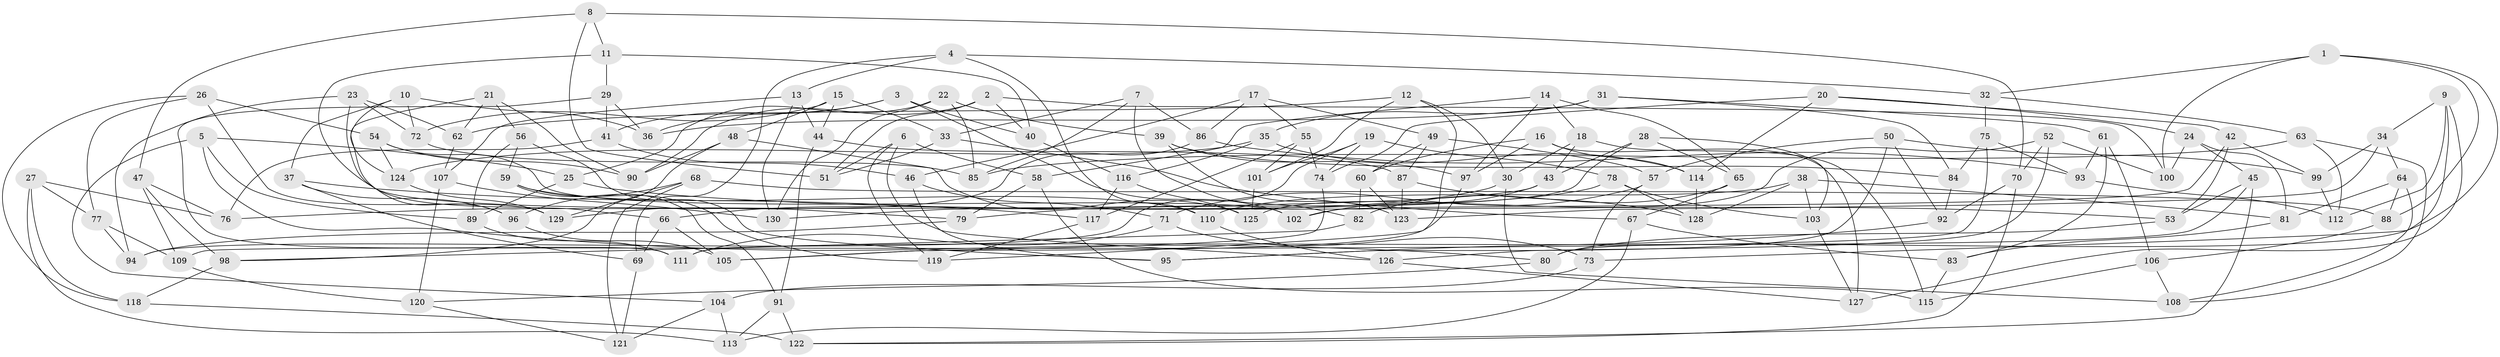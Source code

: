 // Generated by graph-tools (version 1.1) at 2025/03/03/09/25 03:03:05]
// undirected, 130 vertices, 260 edges
graph export_dot {
graph [start="1"]
  node [color=gray90,style=filled];
  1;
  2;
  3;
  4;
  5;
  6;
  7;
  8;
  9;
  10;
  11;
  12;
  13;
  14;
  15;
  16;
  17;
  18;
  19;
  20;
  21;
  22;
  23;
  24;
  25;
  26;
  27;
  28;
  29;
  30;
  31;
  32;
  33;
  34;
  35;
  36;
  37;
  38;
  39;
  40;
  41;
  42;
  43;
  44;
  45;
  46;
  47;
  48;
  49;
  50;
  51;
  52;
  53;
  54;
  55;
  56;
  57;
  58;
  59;
  60;
  61;
  62;
  63;
  64;
  65;
  66;
  67;
  68;
  69;
  70;
  71;
  72;
  73;
  74;
  75;
  76;
  77;
  78;
  79;
  80;
  81;
  82;
  83;
  84;
  85;
  86;
  87;
  88;
  89;
  90;
  91;
  92;
  93;
  94;
  95;
  96;
  97;
  98;
  99;
  100;
  101;
  102;
  103;
  104;
  105;
  106;
  107;
  108;
  109;
  110;
  111;
  112;
  113;
  114;
  115;
  116;
  117;
  118;
  119;
  120;
  121;
  122;
  123;
  124;
  125;
  126;
  127;
  128;
  129;
  130;
  1 -- 80;
  1 -- 32;
  1 -- 88;
  1 -- 100;
  2 -- 51;
  2 -- 40;
  2 -- 90;
  2 -- 100;
  3 -- 40;
  3 -- 36;
  3 -- 102;
  3 -- 41;
  4 -- 13;
  4 -- 110;
  4 -- 69;
  4 -- 32;
  5 -- 80;
  5 -- 25;
  5 -- 104;
  5 -- 89;
  6 -- 51;
  6 -- 119;
  6 -- 58;
  6 -- 126;
  7 -- 85;
  7 -- 86;
  7 -- 82;
  7 -- 33;
  8 -- 51;
  8 -- 11;
  8 -- 70;
  8 -- 47;
  9 -- 112;
  9 -- 34;
  9 -- 127;
  9 -- 73;
  10 -- 37;
  10 -- 72;
  10 -- 124;
  10 -- 36;
  11 -- 79;
  11 -- 29;
  11 -- 40;
  12 -- 62;
  12 -- 101;
  12 -- 119;
  12 -- 30;
  13 -- 107;
  13 -- 44;
  13 -- 130;
  14 -- 97;
  14 -- 18;
  14 -- 65;
  14 -- 58;
  15 -- 33;
  15 -- 48;
  15 -- 44;
  15 -- 72;
  16 -- 60;
  16 -- 127;
  16 -- 114;
  16 -- 97;
  17 -- 46;
  17 -- 49;
  17 -- 55;
  17 -- 86;
  18 -- 30;
  18 -- 115;
  18 -- 43;
  19 -- 94;
  19 -- 78;
  19 -- 101;
  19 -- 74;
  20 -- 24;
  20 -- 42;
  20 -- 114;
  20 -- 74;
  21 -- 62;
  21 -- 90;
  21 -- 96;
  21 -- 56;
  22 -- 39;
  22 -- 85;
  22 -- 130;
  22 -- 25;
  23 -- 66;
  23 -- 72;
  23 -- 62;
  23 -- 94;
  24 -- 45;
  24 -- 100;
  24 -- 81;
  25 -- 53;
  25 -- 89;
  26 -- 77;
  26 -- 118;
  26 -- 129;
  26 -- 54;
  27 -- 113;
  27 -- 77;
  27 -- 76;
  27 -- 118;
  28 -- 130;
  28 -- 43;
  28 -- 103;
  28 -- 65;
  29 -- 111;
  29 -- 36;
  29 -- 41;
  30 -- 66;
  30 -- 108;
  31 -- 84;
  31 -- 61;
  31 -- 36;
  31 -- 35;
  32 -- 75;
  32 -- 63;
  33 -- 67;
  33 -- 51;
  34 -- 64;
  34 -- 99;
  34 -- 123;
  35 -- 114;
  35 -- 124;
  35 -- 116;
  37 -- 117;
  37 -- 96;
  37 -- 69;
  38 -- 110;
  38 -- 128;
  38 -- 81;
  38 -- 103;
  39 -- 123;
  39 -- 97;
  39 -- 84;
  40 -- 116;
  41 -- 46;
  41 -- 76;
  42 -- 102;
  42 -- 99;
  42 -- 53;
  43 -- 102;
  43 -- 76;
  44 -- 91;
  44 -- 87;
  45 -- 122;
  45 -- 53;
  45 -- 111;
  46 -- 71;
  46 -- 95;
  47 -- 76;
  47 -- 109;
  47 -- 98;
  48 -- 125;
  48 -- 90;
  48 -- 98;
  49 -- 60;
  49 -- 57;
  49 -- 87;
  50 -- 95;
  50 -- 92;
  50 -- 99;
  50 -- 57;
  52 -- 100;
  52 -- 70;
  52 -- 126;
  52 -- 125;
  53 -- 80;
  54 -- 90;
  54 -- 124;
  54 -- 102;
  55 -- 101;
  55 -- 117;
  55 -- 74;
  56 -- 59;
  56 -- 89;
  56 -- 95;
  57 -- 71;
  57 -- 73;
  58 -- 79;
  58 -- 115;
  59 -- 119;
  59 -- 91;
  59 -- 110;
  60 -- 82;
  60 -- 123;
  61 -- 83;
  61 -- 93;
  61 -- 106;
  62 -- 107;
  63 -- 85;
  63 -- 108;
  63 -- 112;
  64 -- 108;
  64 -- 88;
  64 -- 81;
  65 -- 67;
  65 -- 82;
  66 -- 69;
  66 -- 105;
  67 -- 113;
  67 -- 83;
  68 -- 121;
  68 -- 96;
  68 -- 129;
  68 -- 88;
  69 -- 121;
  70 -- 122;
  70 -- 92;
  71 -- 111;
  71 -- 73;
  72 -- 85;
  73 -- 104;
  74 -- 105;
  75 -- 93;
  75 -- 84;
  75 -- 109;
  77 -- 109;
  77 -- 94;
  78 -- 128;
  78 -- 103;
  78 -- 79;
  79 -- 94;
  80 -- 120;
  81 -- 83;
  82 -- 98;
  83 -- 115;
  84 -- 92;
  86 -- 129;
  86 -- 93;
  87 -- 123;
  87 -- 128;
  88 -- 106;
  89 -- 111;
  91 -- 113;
  91 -- 122;
  92 -- 95;
  93 -- 112;
  96 -- 105;
  97 -- 105;
  98 -- 118;
  99 -- 112;
  101 -- 125;
  103 -- 127;
  104 -- 113;
  104 -- 121;
  106 -- 115;
  106 -- 108;
  107 -- 130;
  107 -- 120;
  109 -- 120;
  110 -- 126;
  114 -- 128;
  116 -- 117;
  116 -- 125;
  117 -- 119;
  118 -- 122;
  120 -- 121;
  124 -- 129;
  126 -- 127;
}
